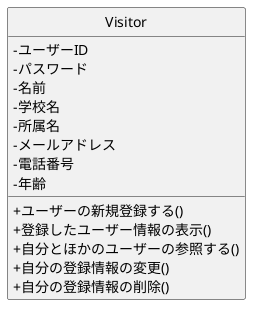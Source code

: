 @startuml Robodogクラス図
skinparam classAttributeIconSize 0
hide circle

class Visitor {
 -ユーザーID
 -パスワード
 -名前
 -学校名
 -所属名
 -メールアドレス
 -電話番号
 -年齢

 +ユーザーの新規登録する()
 +登録したユーザー情報の表示()
 +自分とほかのユーザーの参照する()
 +自分の登録情報の変更()
 +自分の登録情報の削除()
}

@enduml
